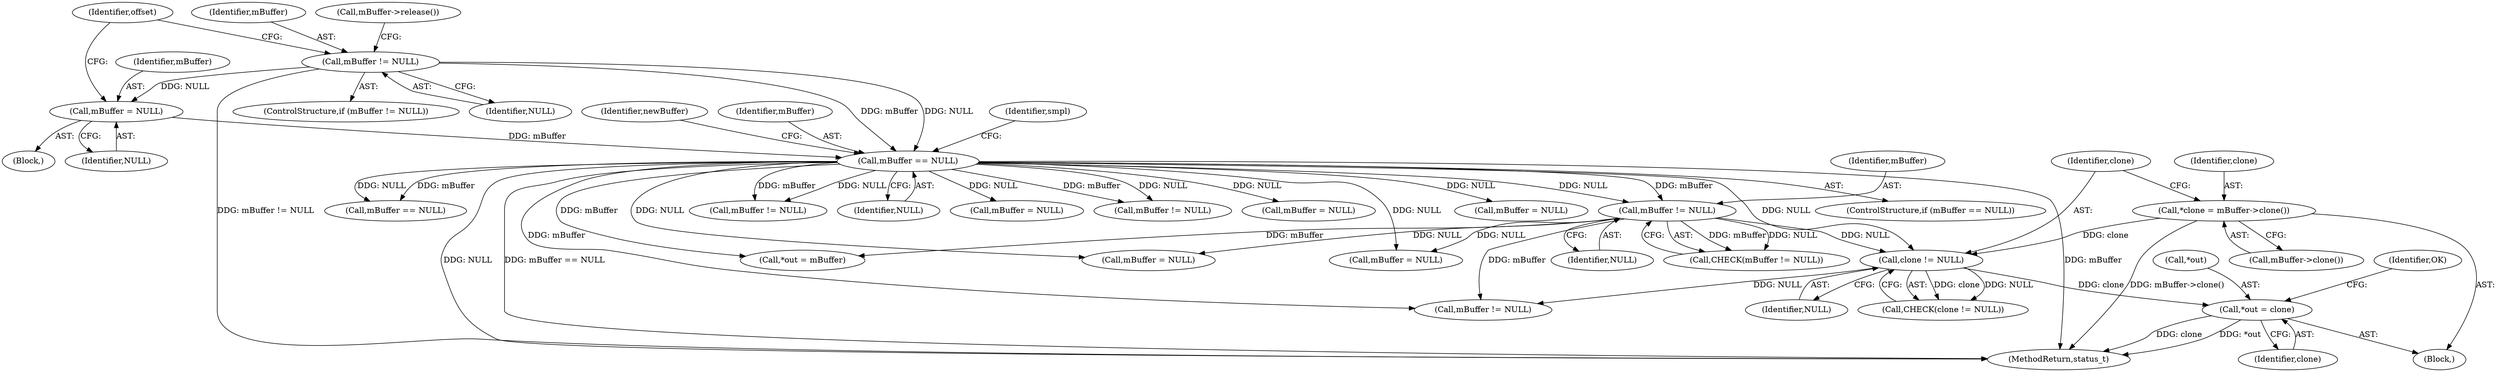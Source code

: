 digraph "0_Android_d48f0f145f8f0f4472bc0af668ac9a8bce44ba9b@pointer" {
"1000585" [label="(Call,*out = clone)"];
"1000553" [label="(Call,clone != NULL)"];
"1000549" [label="(Call,*clone = mBuffer->clone())"];
"1000458" [label="(Call,mBuffer != NULL)"];
"1000280" [label="(Call,mBuffer == NULL)"];
"1000251" [label="(Call,mBuffer != NULL)"];
"1000256" [label="(Call,mBuffer = NULL)"];
"1000457" [label="(Call,CHECK(mBuffer != NULL))"];
"1000429" [label="(Block,)"];
"1000550" [label="(Identifier,clone)"];
"1000553" [label="(Call,clone != NULL)"];
"1000261" [label="(Identifier,offset)"];
"1000257" [label="(Identifier,mBuffer)"];
"1000459" [label="(Identifier,mBuffer)"];
"1000511" [label="(Call,mBuffer = NULL)"];
"1000254" [label="(Block,)"];
"1000458" [label="(Call,mBuffer != NULL)"];
"1000279" [label="(ControlStructure,if (mBuffer == NULL))"];
"1000366" [label="(Call,mBuffer == NULL)"];
"1000590" [label="(Identifier,OK)"];
"1000836" [label="(MethodReturn,status_t)"];
"1000507" [label="(Call,*out = mBuffer)"];
"1000376" [label="(Identifier,smpl)"];
"1000562" [label="(Call,mBuffer != NULL)"];
"1000252" [label="(Identifier,mBuffer)"];
"1000588" [label="(Identifier,clone)"];
"1000256" [label="(Call,mBuffer = NULL)"];
"1000280" [label="(Call,mBuffer == NULL)"];
"1000554" [label="(Identifier,clone)"];
"1000460" [label="(Identifier,NULL)"];
"1000250" [label="(ControlStructure,if (mBuffer != NULL))"];
"1000285" [label="(Identifier,newBuffer)"];
"1000552" [label="(Call,CHECK(clone != NULL))"];
"1000281" [label="(Identifier,mBuffer)"];
"1000652" [label="(Call,mBuffer != NULL)"];
"1000555" [label="(Identifier,NULL)"];
"1000282" [label="(Identifier,NULL)"];
"1000641" [label="(Call,mBuffer = NULL)"];
"1000255" [label="(Call,mBuffer->release())"];
"1000785" [label="(Call,mBuffer != NULL)"];
"1000724" [label="(Call,mBuffer = NULL)"];
"1000549" [label="(Call,*clone = mBuffer->clone())"];
"1000543" [label="(Call,mBuffer = NULL)"];
"1000258" [label="(Identifier,NULL)"];
"1000586" [label="(Call,*out)"];
"1000253" [label="(Identifier,NULL)"];
"1000251" [label="(Call,mBuffer != NULL)"];
"1000450" [label="(Call,mBuffer = NULL)"];
"1000585" [label="(Call,*out = clone)"];
"1000551" [label="(Call,mBuffer->clone())"];
"1000585" -> "1000429"  [label="AST: "];
"1000585" -> "1000588"  [label="CFG: "];
"1000586" -> "1000585"  [label="AST: "];
"1000588" -> "1000585"  [label="AST: "];
"1000590" -> "1000585"  [label="CFG: "];
"1000585" -> "1000836"  [label="DDG: clone"];
"1000585" -> "1000836"  [label="DDG: *out"];
"1000553" -> "1000585"  [label="DDG: clone"];
"1000553" -> "1000552"  [label="AST: "];
"1000553" -> "1000555"  [label="CFG: "];
"1000554" -> "1000553"  [label="AST: "];
"1000555" -> "1000553"  [label="AST: "];
"1000552" -> "1000553"  [label="CFG: "];
"1000553" -> "1000552"  [label="DDG: clone"];
"1000553" -> "1000552"  [label="DDG: NULL"];
"1000549" -> "1000553"  [label="DDG: clone"];
"1000458" -> "1000553"  [label="DDG: NULL"];
"1000280" -> "1000553"  [label="DDG: NULL"];
"1000553" -> "1000562"  [label="DDG: NULL"];
"1000549" -> "1000429"  [label="AST: "];
"1000549" -> "1000551"  [label="CFG: "];
"1000550" -> "1000549"  [label="AST: "];
"1000551" -> "1000549"  [label="AST: "];
"1000554" -> "1000549"  [label="CFG: "];
"1000549" -> "1000836"  [label="DDG: mBuffer->clone()"];
"1000458" -> "1000457"  [label="AST: "];
"1000458" -> "1000460"  [label="CFG: "];
"1000459" -> "1000458"  [label="AST: "];
"1000460" -> "1000458"  [label="AST: "];
"1000457" -> "1000458"  [label="CFG: "];
"1000458" -> "1000457"  [label="DDG: mBuffer"];
"1000458" -> "1000457"  [label="DDG: NULL"];
"1000280" -> "1000458"  [label="DDG: mBuffer"];
"1000280" -> "1000458"  [label="DDG: NULL"];
"1000458" -> "1000507"  [label="DDG: mBuffer"];
"1000458" -> "1000511"  [label="DDG: NULL"];
"1000458" -> "1000543"  [label="DDG: NULL"];
"1000458" -> "1000562"  [label="DDG: mBuffer"];
"1000280" -> "1000279"  [label="AST: "];
"1000280" -> "1000282"  [label="CFG: "];
"1000281" -> "1000280"  [label="AST: "];
"1000282" -> "1000280"  [label="AST: "];
"1000285" -> "1000280"  [label="CFG: "];
"1000376" -> "1000280"  [label="CFG: "];
"1000280" -> "1000836"  [label="DDG: NULL"];
"1000280" -> "1000836"  [label="DDG: mBuffer == NULL"];
"1000280" -> "1000836"  [label="DDG: mBuffer"];
"1000251" -> "1000280"  [label="DDG: mBuffer"];
"1000251" -> "1000280"  [label="DDG: NULL"];
"1000256" -> "1000280"  [label="DDG: mBuffer"];
"1000280" -> "1000366"  [label="DDG: mBuffer"];
"1000280" -> "1000366"  [label="DDG: NULL"];
"1000280" -> "1000450"  [label="DDG: NULL"];
"1000280" -> "1000507"  [label="DDG: mBuffer"];
"1000280" -> "1000511"  [label="DDG: NULL"];
"1000280" -> "1000543"  [label="DDG: NULL"];
"1000280" -> "1000562"  [label="DDG: mBuffer"];
"1000280" -> "1000641"  [label="DDG: NULL"];
"1000280" -> "1000652"  [label="DDG: mBuffer"];
"1000280" -> "1000652"  [label="DDG: NULL"];
"1000280" -> "1000724"  [label="DDG: NULL"];
"1000280" -> "1000785"  [label="DDG: mBuffer"];
"1000280" -> "1000785"  [label="DDG: NULL"];
"1000251" -> "1000250"  [label="AST: "];
"1000251" -> "1000253"  [label="CFG: "];
"1000252" -> "1000251"  [label="AST: "];
"1000253" -> "1000251"  [label="AST: "];
"1000255" -> "1000251"  [label="CFG: "];
"1000261" -> "1000251"  [label="CFG: "];
"1000251" -> "1000836"  [label="DDG: mBuffer != NULL"];
"1000251" -> "1000256"  [label="DDG: NULL"];
"1000256" -> "1000254"  [label="AST: "];
"1000256" -> "1000258"  [label="CFG: "];
"1000257" -> "1000256"  [label="AST: "];
"1000258" -> "1000256"  [label="AST: "];
"1000261" -> "1000256"  [label="CFG: "];
}
